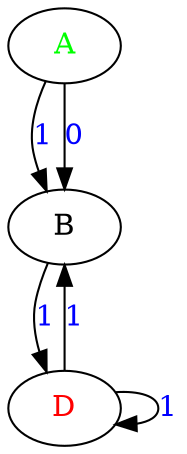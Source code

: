 digraph G {
	"A"->"B"[ label=<<font color="blue">1</font>> ];
	"A"->"B"[ label=<<font color="blue">0</font>> ];
	"D"->"B"[ label=<<font color="blue">1</font>> ];
	"B"->"D"[ label=<<font color="blue">1</font>> ];
	"D"->"D"[ label=<<font color="blue">1</font>> ];
	"A" [ label=<<font color="green">A</font>> ];
	"B";
	"D" [ label=<<font color="red">D</font>> ];

}
